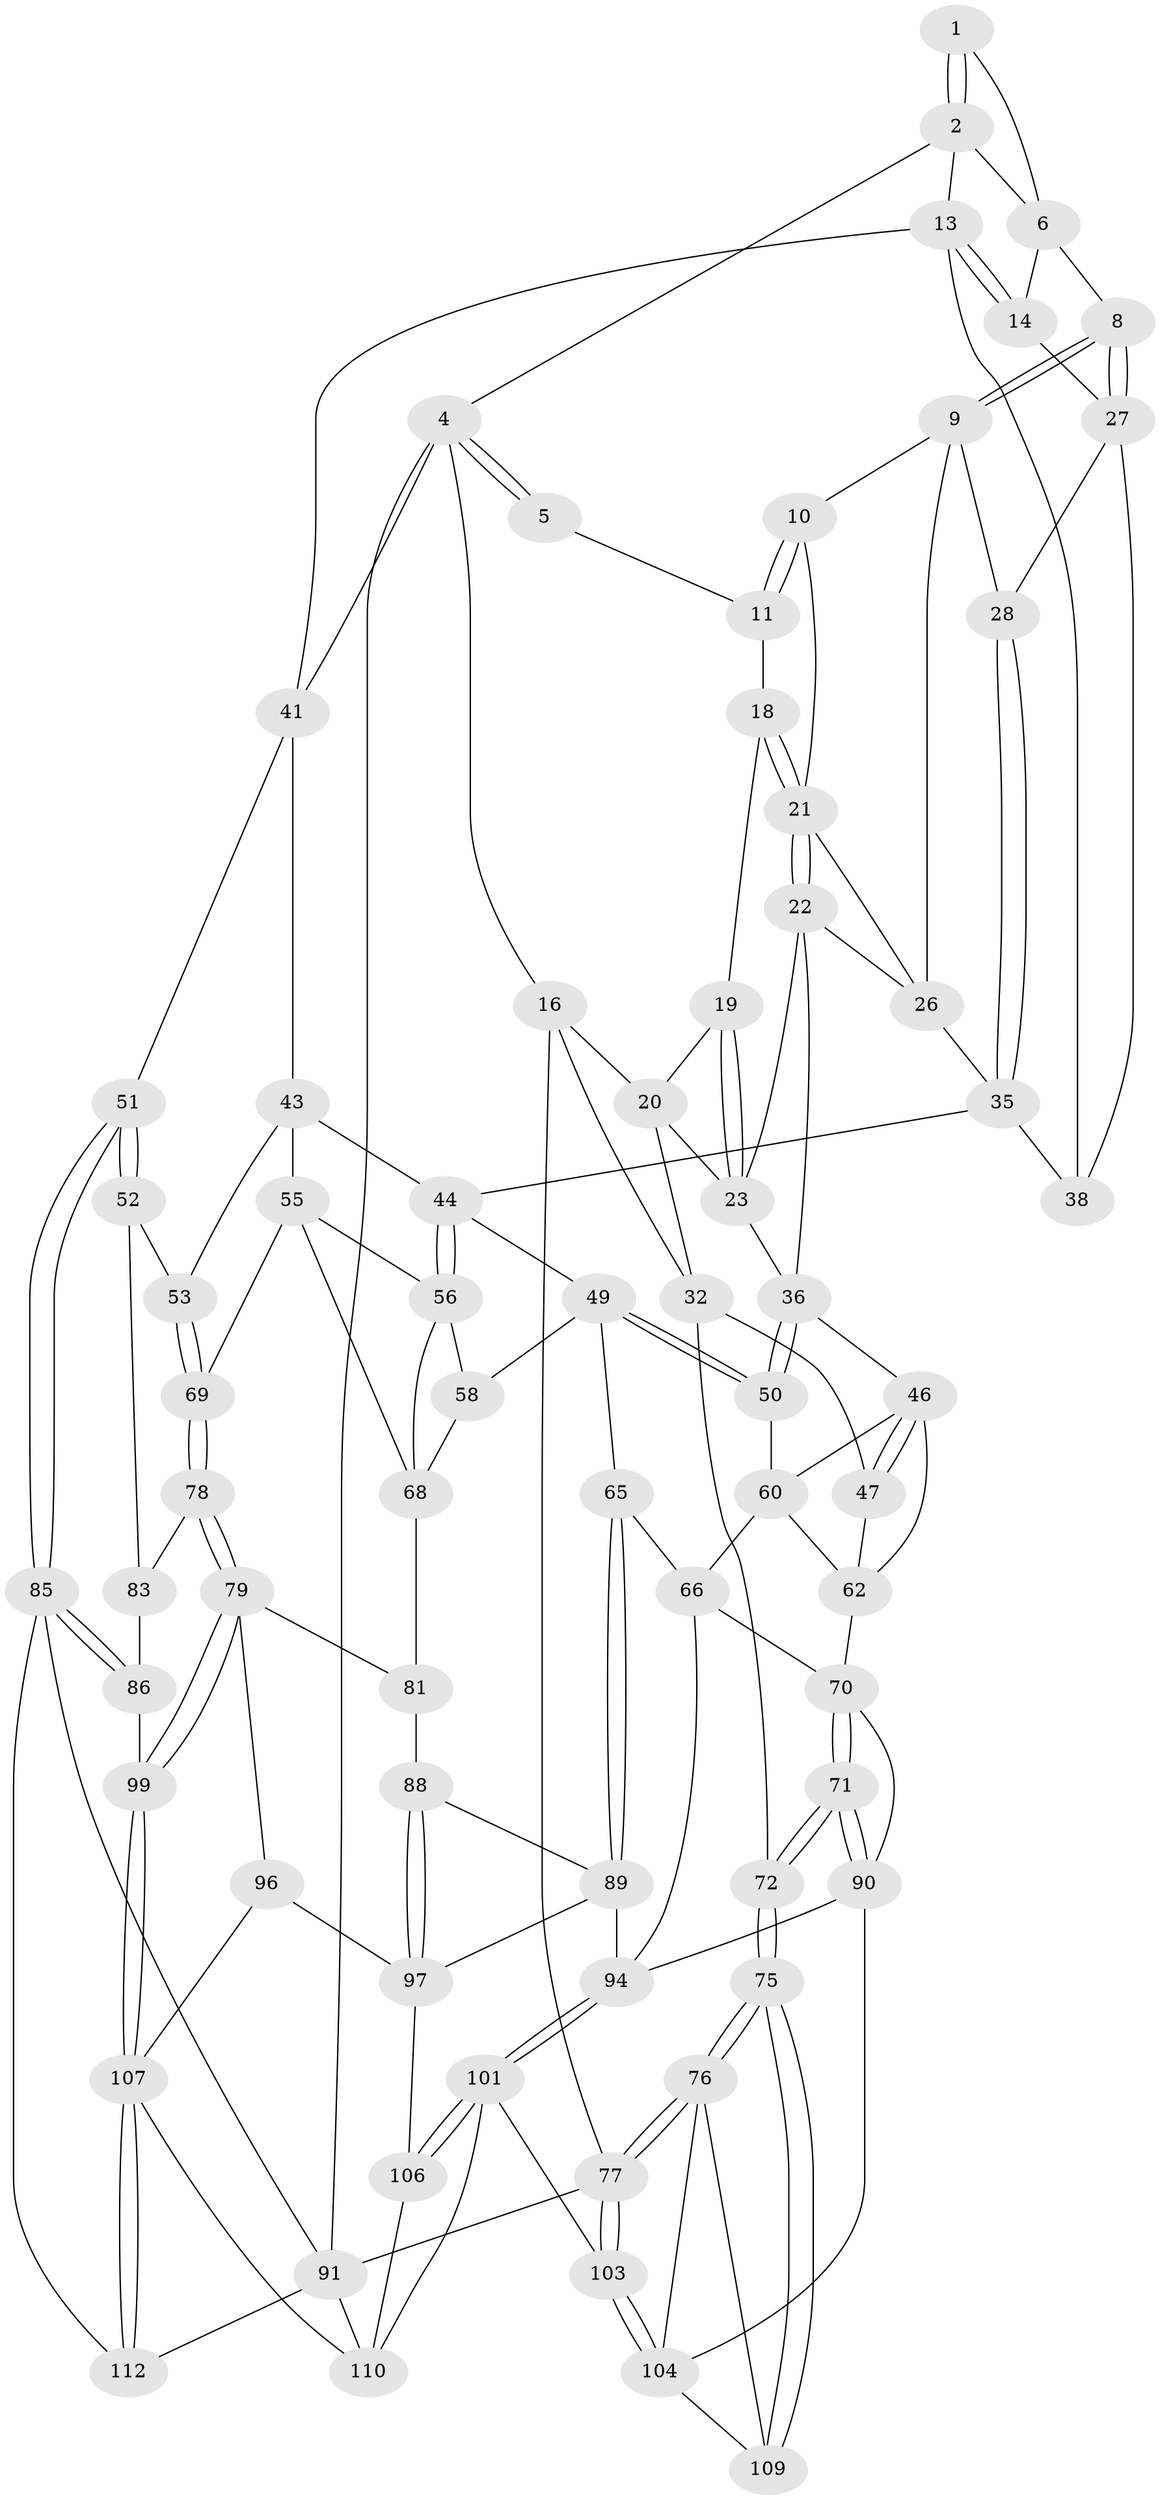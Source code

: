// original degree distribution, {3: 0.017543859649122806, 5: 0.543859649122807, 4: 0.22807017543859648, 6: 0.21052631578947367}
// Generated by graph-tools (version 1.1) at 2025/11/02/27/25 16:11:57]
// undirected, 72 vertices, 164 edges
graph export_dot {
graph [start="1"]
  node [color=gray90,style=filled];
  1 [pos="+0.6011846800632015+0"];
  2 [pos="+0.6602694716967638+0.06001494211577588",super="+3"];
  4 [pos="+1+0",super="+15"];
  5 [pos="+0.5864297198951699+0"];
  6 [pos="+0.5923352538641036+0.06769694358317829",super="+7"];
  8 [pos="+0.4818072371358681+0.12585850424374923"];
  9 [pos="+0.4687339661567138+0.11421568093937484",super="+25"];
  10 [pos="+0.41861275774623197+0.050351881417058535"];
  11 [pos="+0.3717697861934746+0",super="+12"];
  13 [pos="+0.7555853246625184+0.18053543266166341",super="+40"];
  14 [pos="+0.6995860683322995+0.17988505768621668"];
  16 [pos="+0+0",super="+17"];
  18 [pos="+0.3414186585351928+0.034083281591873016"];
  19 [pos="+0.3050130201146159+0.07138638429970642"];
  20 [pos="+0.15818450630655517+0.15555646721704425",super="+31"];
  21 [pos="+0.3413081364306506+0.21131177397764322",super="+24"];
  22 [pos="+0.30964883129559523+0.24176273297603115",super="+30"];
  23 [pos="+0.26914758334843353+0.2283907964257122",super="+33"];
  26 [pos="+0.3768043091448512+0.22286004582992106",super="+29"];
  27 [pos="+0.4917757202535905+0.1978055371877455",super="+34"];
  28 [pos="+0.4436403760217625+0.2603749851372874"];
  32 [pos="+0+0.08553783688205825",super="+48"];
  35 [pos="+0.42839018203692175+0.2931324447937818",super="+39"];
  36 [pos="+0.3626476734273439+0.3528326584922775",super="+37"];
  38 [pos="+0.5577259882562297+0.3347953639158685"];
  41 [pos="+1+0.3462128771436715",super="+42"];
  43 [pos="+0.7496347885133396+0.3121437287783077",super="+54"];
  44 [pos="+0.5674656610053109+0.3555462803571707",super="+45"];
  46 [pos="+0.15911955126590777+0.3247618978262127",super="+61"];
  47 [pos="+0+0.4296575612955075"];
  49 [pos="+0.46305523571691065+0.47438889391053873",super="+59"];
  50 [pos="+0.3808155318010044+0.41828488048791157"];
  51 [pos="+1+0.4288292974191933"];
  52 [pos="+0.9647981816364788+0.493069434437152"];
  53 [pos="+0.8548482846786792+0.4788039537061767"];
  55 [pos="+0.6999684685732932+0.455098296792955",super="+67"];
  56 [pos="+0.6632795879179628+0.4507872314355641",super="+57"];
  58 [pos="+0.49475396943371935+0.5393179784037629"];
  60 [pos="+0.31979471182581826+0.45221193324124553",super="+64"];
  62 [pos="+0.15554143696541087+0.4840681539970464",super="+63"];
  65 [pos="+0.41921840831163293+0.6060750778658678"];
  66 [pos="+0.2529488714461315+0.613741942848929",super="+73"];
  68 [pos="+0.6718453662087202+0.5615103844451386",super="+82"];
  69 [pos="+0.7292526089064982+0.601107664469352"];
  70 [pos="+0.06655839057200648+0.5917236161169617",super="+74"];
  71 [pos="+0+0.6509418087668267"];
  72 [pos="+0+0.6513968531284341"];
  75 [pos="+0+0.7088560095331543"];
  76 [pos="+0+0.7798919127873958",super="+111"];
  77 [pos="+0+1"];
  78 [pos="+0.7416137487531725+0.6678828192261147"];
  79 [pos="+0.7251151370451271+0.7099775018929788",super="+80"];
  81 [pos="+0.5806450825157733+0.6627428772384568"];
  83 [pos="+0.9098400713918748+0.5757876120047096",super="+84"];
  85 [pos="+1+0.8196718065188136",super="+92"];
  86 [pos="+0.9565680134328336+0.77936785169962",super="+87"];
  88 [pos="+0.5091215436204594+0.709518509866252"];
  89 [pos="+0.4268429749403991+0.7163538962742264",super="+93"];
  90 [pos="+0.07293870635300985+0.7194242257793578",super="+98"];
  91 [pos="+1+1",super="+113"];
  94 [pos="+0.2672124573551277+0.7482027342073567",super="+95"];
  96 [pos="+0.572902779478448+0.7846096353032578"];
  97 [pos="+0.5537839054238087+0.7971650034533884",super="+100"];
  99 [pos="+0.7859755352732088+0.824820175139532"];
  101 [pos="+0.3728260199053212+1",super="+102"];
  103 [pos="+0.2664423053373084+1"];
  104 [pos="+0.12036583188417808+0.9056821875035147",super="+105"];
  106 [pos="+0.4585132930609295+0.9265419198702364"];
  107 [pos="+0.7745756934283183+0.8655576899793707",super="+108"];
  109 [pos="+0.06161689934989568+0.7866597620409872"];
  110 [pos="+0.6466400657407388+0.9035630952740612",super="+114"];
  112 [pos="+0.7936259727282482+0.9311069871728374"];
  1 -- 2;
  1 -- 2;
  1 -- 6;
  2 -- 6;
  2 -- 4;
  2 -- 13;
  4 -- 5;
  4 -- 5;
  4 -- 16;
  4 -- 41;
  4 -- 91;
  5 -- 11;
  6 -- 8;
  6 -- 14;
  8 -- 9;
  8 -- 9;
  8 -- 27;
  8 -- 27;
  9 -- 10;
  9 -- 26;
  9 -- 28;
  10 -- 11;
  10 -- 11;
  10 -- 21;
  11 -- 18;
  13 -- 14;
  13 -- 14;
  13 -- 41;
  13 -- 38;
  14 -- 27;
  16 -- 32;
  16 -- 77;
  16 -- 20;
  18 -- 19;
  18 -- 21;
  18 -- 21;
  19 -- 20;
  19 -- 23;
  19 -- 23;
  20 -- 32;
  20 -- 23;
  21 -- 22;
  21 -- 22;
  21 -- 26;
  22 -- 23;
  22 -- 36;
  22 -- 26;
  23 -- 36;
  26 -- 35;
  27 -- 28;
  27 -- 38;
  28 -- 35;
  28 -- 35;
  32 -- 72;
  32 -- 47;
  35 -- 38;
  35 -- 44;
  36 -- 50;
  36 -- 50;
  36 -- 46;
  41 -- 51;
  41 -- 43;
  43 -- 44;
  43 -- 53;
  43 -- 55;
  44 -- 56;
  44 -- 56;
  44 -- 49;
  46 -- 47;
  46 -- 47;
  46 -- 62;
  46 -- 60;
  47 -- 62;
  49 -- 50;
  49 -- 50;
  49 -- 65;
  49 -- 58;
  50 -- 60;
  51 -- 52;
  51 -- 52;
  51 -- 85;
  51 -- 85;
  52 -- 53;
  52 -- 83;
  53 -- 69;
  53 -- 69;
  55 -- 56;
  55 -- 68;
  55 -- 69;
  56 -- 58;
  56 -- 68;
  58 -- 68;
  60 -- 66;
  60 -- 62;
  62 -- 70;
  65 -- 66;
  65 -- 89;
  65 -- 89;
  66 -- 94;
  66 -- 70;
  68 -- 81;
  69 -- 78;
  69 -- 78;
  70 -- 71;
  70 -- 71;
  70 -- 90;
  71 -- 72;
  71 -- 72;
  71 -- 90;
  71 -- 90;
  72 -- 75;
  72 -- 75;
  75 -- 76;
  75 -- 76;
  75 -- 109;
  75 -- 109;
  76 -- 77;
  76 -- 77;
  76 -- 104;
  76 -- 109;
  77 -- 103;
  77 -- 103;
  77 -- 91;
  78 -- 79;
  78 -- 79;
  78 -- 83;
  79 -- 99;
  79 -- 99;
  79 -- 96;
  79 -- 81;
  81 -- 88;
  83 -- 86 [weight=2];
  85 -- 86;
  85 -- 86;
  85 -- 112;
  85 -- 91;
  86 -- 99;
  88 -- 89;
  88 -- 97;
  88 -- 97;
  89 -- 94;
  89 -- 97;
  90 -- 104;
  90 -- 94;
  91 -- 112;
  91 -- 110;
  94 -- 101;
  94 -- 101;
  96 -- 97;
  96 -- 107;
  97 -- 106;
  99 -- 107;
  99 -- 107;
  101 -- 106;
  101 -- 106;
  101 -- 103;
  101 -- 110;
  103 -- 104;
  103 -- 104;
  104 -- 109;
  106 -- 110;
  107 -- 112;
  107 -- 112;
  107 -- 110;
}
